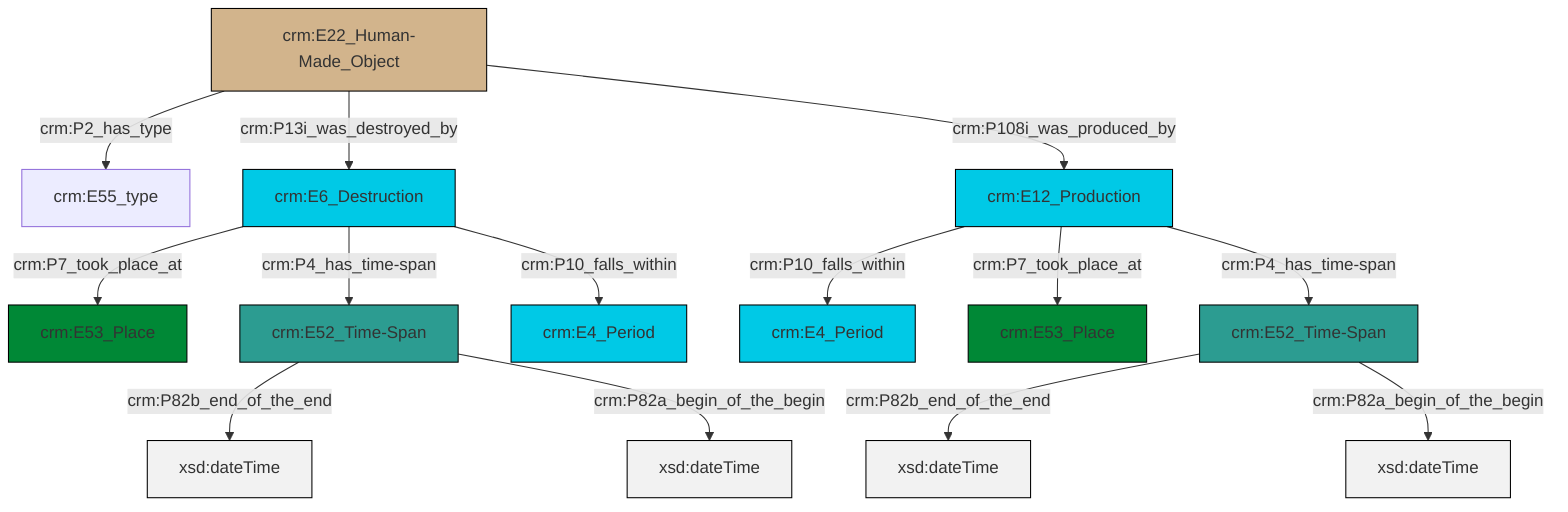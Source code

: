 graph TD
classDef Literal fill:#f2f2f2,stroke:#000000;
classDef CRM_Entity fill:#FFFFFF,stroke:#000000;
classDef Temporal_Entity fill:#00C9E6, stroke:#000000;
classDef Type fill:#E18312, stroke:#000000;
classDef Time-Span fill:#2C9C91, stroke:#000000;
classDef Appellation fill:#FFEB7F, stroke:#000000;
classDef Place fill:#008836, stroke:#000000;
classDef Persistent_Item fill:#B266B2, stroke:#000000;
classDef Conceptual_Object fill:#FFD700, stroke:#000000;
classDef Physical_Thing fill:#D2B48C, stroke:#000000;
classDef Actor fill:#f58aad, stroke:#000000;
classDef PC_Classes fill:#4ce600, stroke:#000000;
classDef Multi fill:#cccccc,stroke:#000000;

0["crm:E22_Human-Made_Object"]:::Physical_Thing -->|crm:P2_has_type| 1["crm:E55_type"]:::Default
2["crm:E52_Time-Span"]:::Time-Span -->|crm:P82b_end_of_the_end| 3[xsd:dateTime]:::Literal
0["crm:E22_Human-Made_Object"]:::Physical_Thing -->|crm:P13i_was_destroyed_by| 5["crm:E6_Destruction"]:::Temporal_Entity
5["crm:E6_Destruction"]:::Temporal_Entity -->|crm:P7_took_place_at| 6["crm:E53_Place"]:::Place
7["crm:E12_Production"]:::Temporal_Entity -->|crm:P10_falls_within| 8["crm:E4_Period"]:::Temporal_Entity
7["crm:E12_Production"]:::Temporal_Entity -->|crm:P7_took_place_at| 11["crm:E53_Place"]:::Place
5["crm:E6_Destruction"]:::Temporal_Entity -->|crm:P4_has_time-span| 15["crm:E52_Time-Span"]:::Time-Span
5["crm:E6_Destruction"]:::Temporal_Entity -->|crm:P10_falls_within| 16["crm:E4_Period"]:::Temporal_Entity
0["crm:E22_Human-Made_Object"]:::Physical_Thing -->|crm:P108i_was_produced_by| 7["crm:E12_Production"]:::Temporal_Entity
15["crm:E52_Time-Span"]:::Time-Span -->|crm:P82b_end_of_the_end| 20[xsd:dateTime]:::Literal
2["crm:E52_Time-Span"]:::Time-Span -->|crm:P82a_begin_of_the_begin| 22[xsd:dateTime]:::Literal
15["crm:E52_Time-Span"]:::Time-Span -->|crm:P82a_begin_of_the_begin| 23[xsd:dateTime]:::Literal
7["crm:E12_Production"]:::Temporal_Entity -->|crm:P4_has_time-span| 2["crm:E52_Time-Span"]:::Time-Span